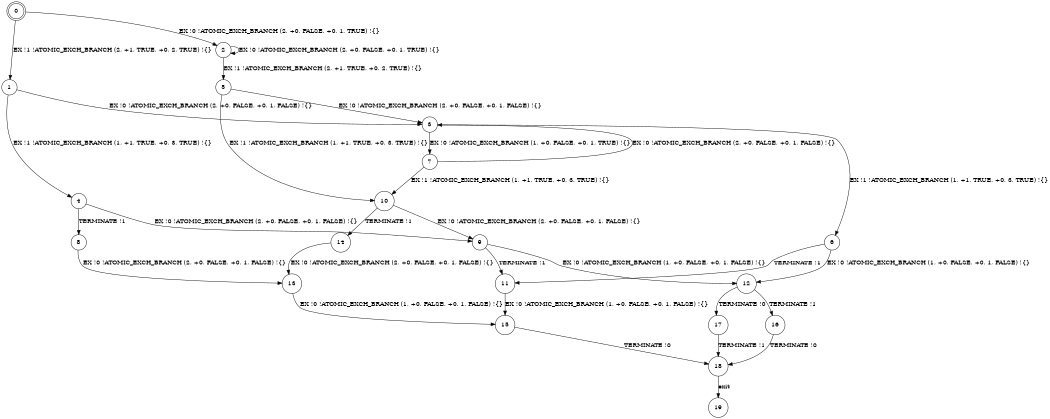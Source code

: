 digraph BCG {
size = "7, 10.5";
center = TRUE;
node [shape = circle];
0 [peripheries = 2];
0 -> 1 [label = "EX !1 !ATOMIC_EXCH_BRANCH (2, +1, TRUE, +0, 2, TRUE) !{}"];
0 -> 2 [label = "EX !0 !ATOMIC_EXCH_BRANCH (2, +0, FALSE, +0, 1, TRUE) !{}"];
1 -> 3 [label = "EX !0 !ATOMIC_EXCH_BRANCH (2, +0, FALSE, +0, 1, FALSE) !{}"];
1 -> 4 [label = "EX !1 !ATOMIC_EXCH_BRANCH (1, +1, TRUE, +0, 3, TRUE) !{}"];
2 -> 5 [label = "EX !1 !ATOMIC_EXCH_BRANCH (2, +1, TRUE, +0, 2, TRUE) !{}"];
2 -> 2 [label = "EX !0 !ATOMIC_EXCH_BRANCH (2, +0, FALSE, +0, 1, TRUE) !{}"];
3 -> 6 [label = "EX !1 !ATOMIC_EXCH_BRANCH (1, +1, TRUE, +0, 3, TRUE) !{}"];
3 -> 7 [label = "EX !0 !ATOMIC_EXCH_BRANCH (1, +0, FALSE, +0, 1, TRUE) !{}"];
4 -> 8 [label = "TERMINATE !1"];
4 -> 9 [label = "EX !0 !ATOMIC_EXCH_BRANCH (2, +0, FALSE, +0, 1, FALSE) !{}"];
5 -> 10 [label = "EX !1 !ATOMIC_EXCH_BRANCH (1, +1, TRUE, +0, 3, TRUE) !{}"];
5 -> 3 [label = "EX !0 !ATOMIC_EXCH_BRANCH (2, +0, FALSE, +0, 1, FALSE) !{}"];
6 -> 11 [label = "TERMINATE !1"];
6 -> 12 [label = "EX !0 !ATOMIC_EXCH_BRANCH (1, +0, FALSE, +0, 1, FALSE) !{}"];
7 -> 10 [label = "EX !1 !ATOMIC_EXCH_BRANCH (1, +1, TRUE, +0, 3, TRUE) !{}"];
7 -> 3 [label = "EX !0 !ATOMIC_EXCH_BRANCH (2, +0, FALSE, +0, 1, FALSE) !{}"];
8 -> 13 [label = "EX !0 !ATOMIC_EXCH_BRANCH (2, +0, FALSE, +0, 1, FALSE) !{}"];
9 -> 11 [label = "TERMINATE !1"];
9 -> 12 [label = "EX !0 !ATOMIC_EXCH_BRANCH (1, +0, FALSE, +0, 1, FALSE) !{}"];
10 -> 14 [label = "TERMINATE !1"];
10 -> 9 [label = "EX !0 !ATOMIC_EXCH_BRANCH (2, +0, FALSE, +0, 1, FALSE) !{}"];
11 -> 15 [label = "EX !0 !ATOMIC_EXCH_BRANCH (1, +0, FALSE, +0, 1, FALSE) !{}"];
12 -> 16 [label = "TERMINATE !1"];
12 -> 17 [label = "TERMINATE !0"];
13 -> 15 [label = "EX !0 !ATOMIC_EXCH_BRANCH (1, +0, FALSE, +0, 1, FALSE) !{}"];
14 -> 13 [label = "EX !0 !ATOMIC_EXCH_BRANCH (2, +0, FALSE, +0, 1, FALSE) !{}"];
15 -> 18 [label = "TERMINATE !0"];
16 -> 18 [label = "TERMINATE !0"];
17 -> 18 [label = "TERMINATE !1"];
18 -> 19 [label = "exit"];
}
